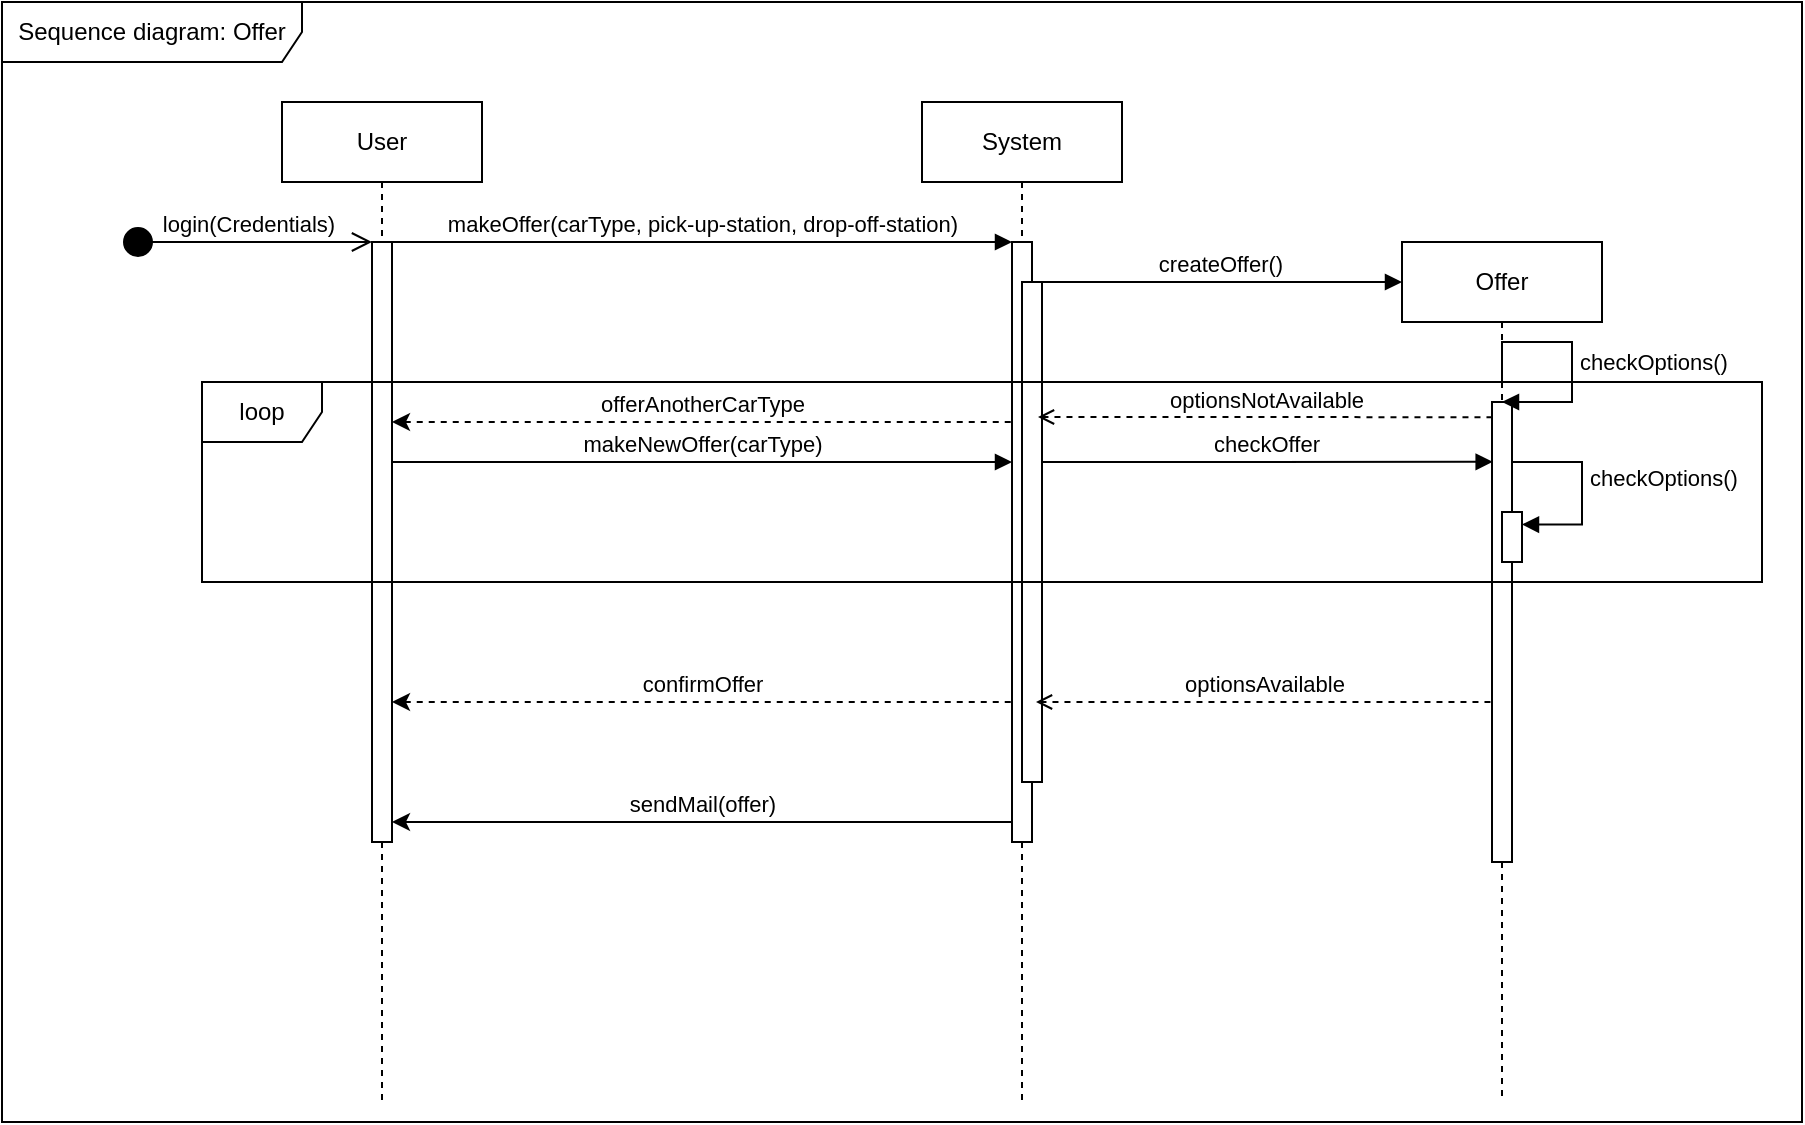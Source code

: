 <mxfile version="26.0.4">
  <diagram name="Seite-1" id="6LRnauXFYU12BWlSwF9J">
    <mxGraphModel dx="1877" dy="638" grid="1" gridSize="10" guides="1" tooltips="1" connect="1" arrows="1" fold="1" page="1" pageScale="1" pageWidth="827" pageHeight="1169" math="0" shadow="0">
      <root>
        <mxCell id="0" />
        <mxCell id="1" parent="0" />
        <mxCell id="-Ty5Zn1_q2FnC41AUKoy-1" value="User" style="shape=umlLifeline;perimeter=lifelinePerimeter;whiteSpace=wrap;html=1;container=1;dropTarget=0;collapsible=0;recursiveResize=0;outlineConnect=0;portConstraint=eastwest;newEdgeStyle={&quot;edgeStyle&quot;:&quot;elbowEdgeStyle&quot;,&quot;elbow&quot;:&quot;vertical&quot;,&quot;curved&quot;:0,&quot;rounded&quot;:0};" parent="1" vertex="1">
          <mxGeometry x="130" y="100" width="100" height="500" as="geometry" />
        </mxCell>
        <mxCell id="YEBZw1DJ5ywi8aQ_yMsV-2" value="" style="html=1;points=[[0,0,0,0,5],[0,1,0,0,-5],[1,0,0,0,5],[1,1,0,0,-5]];perimeter=orthogonalPerimeter;outlineConnect=0;targetShapes=umlLifeline;portConstraint=eastwest;newEdgeStyle={&quot;curved&quot;:0,&quot;rounded&quot;:0};" parent="-Ty5Zn1_q2FnC41AUKoy-1" vertex="1">
          <mxGeometry x="45" y="70" width="10" height="300" as="geometry" />
        </mxCell>
        <mxCell id="-Ty5Zn1_q2FnC41AUKoy-2" value="System" style="shape=umlLifeline;perimeter=lifelinePerimeter;whiteSpace=wrap;html=1;container=1;dropTarget=0;collapsible=0;recursiveResize=0;outlineConnect=0;portConstraint=eastwest;newEdgeStyle={&quot;edgeStyle&quot;:&quot;elbowEdgeStyle&quot;,&quot;elbow&quot;:&quot;vertical&quot;,&quot;curved&quot;:0,&quot;rounded&quot;:0};" parent="1" vertex="1">
          <mxGeometry x="450" y="100" width="100" height="500" as="geometry" />
        </mxCell>
        <mxCell id="YEBZw1DJ5ywi8aQ_yMsV-4" value="" style="html=1;points=[[0,0,0,0,5],[0,1,0,0,-5],[1,0,0,0,5],[1,1,0,0,-5]];perimeter=orthogonalPerimeter;outlineConnect=0;targetShapes=umlLifeline;portConstraint=eastwest;newEdgeStyle={&quot;curved&quot;:0,&quot;rounded&quot;:0};" parent="-Ty5Zn1_q2FnC41AUKoy-2" vertex="1">
          <mxGeometry x="45" y="70" width="10" height="300" as="geometry" />
        </mxCell>
        <mxCell id="YEBZw1DJ5ywi8aQ_yMsV-1" value="login(Credentials)" style="html=1;verticalAlign=bottom;startArrow=circle;startFill=1;endArrow=open;startSize=6;endSize=8;curved=0;rounded=0;" parent="1" target="YEBZw1DJ5ywi8aQ_yMsV-2" edge="1">
          <mxGeometry width="80" relative="1" as="geometry">
            <mxPoint x="50" y="170" as="sourcePoint" />
            <mxPoint x="150" y="170" as="targetPoint" />
          </mxGeometry>
        </mxCell>
        <mxCell id="YEBZw1DJ5ywi8aQ_yMsV-3" value="makeOffer(carType, pick-up-station, drop-off-station)" style="html=1;verticalAlign=bottom;endArrow=block;curved=0;rounded=0;exitX=1;exitY=0;exitDx=0;exitDy=5;exitPerimeter=0;" parent="1" edge="1">
          <mxGeometry width="80" relative="1" as="geometry">
            <mxPoint x="185" y="170" as="sourcePoint" />
            <mxPoint x="495" y="170" as="targetPoint" />
            <mxPoint as="offset" />
          </mxGeometry>
        </mxCell>
        <mxCell id="YEBZw1DJ5ywi8aQ_yMsV-5" value="Offer" style="shape=umlLifeline;perimeter=lifelinePerimeter;whiteSpace=wrap;html=1;container=1;dropTarget=0;collapsible=0;recursiveResize=0;outlineConnect=0;portConstraint=eastwest;newEdgeStyle={&quot;curved&quot;:0,&quot;rounded&quot;:0};" parent="1" vertex="1">
          <mxGeometry x="690" y="170" width="100" height="430" as="geometry" />
        </mxCell>
        <mxCell id="YEBZw1DJ5ywi8aQ_yMsV-7" value="" style="rounded=0;whiteSpace=wrap;html=1;" parent="1" vertex="1">
          <mxGeometry x="500" y="190" width="10" height="250" as="geometry" />
        </mxCell>
        <mxCell id="YEBZw1DJ5ywi8aQ_yMsV-8" value="createOffer()" style="html=1;verticalAlign=bottom;endArrow=block;curved=0;rounded=0;exitX=0.75;exitY=0;exitDx=0;exitDy=0;" parent="1" source="YEBZw1DJ5ywi8aQ_yMsV-7" edge="1">
          <mxGeometry width="80" relative="1" as="geometry">
            <mxPoint x="590" y="190" as="sourcePoint" />
            <mxPoint x="690" y="190" as="targetPoint" />
          </mxGeometry>
        </mxCell>
        <mxCell id="YEBZw1DJ5ywi8aQ_yMsV-10" value="" style="rounded=0;whiteSpace=wrap;html=1;strokeColor=default;" parent="1" vertex="1">
          <mxGeometry x="735" y="250" width="10" height="230" as="geometry" />
        </mxCell>
        <mxCell id="YEBZw1DJ5ywi8aQ_yMsV-12" value="checkOptions()" style="html=1;align=left;spacingLeft=2;endArrow=block;rounded=0;edgeStyle=orthogonalEdgeStyle;curved=0;rounded=0;exitX=0.5;exitY=0.167;exitDx=0;exitDy=0;exitPerimeter=0;entryX=0.5;entryY=0;entryDx=0;entryDy=0;" parent="1" source="YEBZw1DJ5ywi8aQ_yMsV-5" target="YEBZw1DJ5ywi8aQ_yMsV-10" edge="1">
          <mxGeometry x="0.097" relative="1" as="geometry">
            <mxPoint x="745" y="220" as="sourcePoint" />
            <Array as="points">
              <mxPoint x="775" y="220" />
              <mxPoint x="775" y="250" />
            </Array>
            <mxPoint x="750" y="250" as="targetPoint" />
            <mxPoint as="offset" />
          </mxGeometry>
        </mxCell>
        <mxCell id="YEBZw1DJ5ywi8aQ_yMsV-18" value="optionsNotAvailable" style="html=1;verticalAlign=bottom;endArrow=none;curved=0;rounded=0;entryX=0.086;entryY=0.033;entryDx=0;entryDy=0;exitX=0.8;exitY=0.27;exitDx=0;exitDy=0;exitPerimeter=0;entryPerimeter=0;dashed=1;startArrow=open;startFill=0;endFill=0;" parent="1" source="YEBZw1DJ5ywi8aQ_yMsV-7" target="YEBZw1DJ5ywi8aQ_yMsV-10" edge="1">
          <mxGeometry width="80" relative="1" as="geometry">
            <mxPoint x="590" y="270" as="sourcePoint" />
            <mxPoint x="670" y="270" as="targetPoint" />
          </mxGeometry>
        </mxCell>
        <mxCell id="YEBZw1DJ5ywi8aQ_yMsV-19" value="offerAnotherCarType" style="html=1;verticalAlign=bottom;endArrow=none;curved=0;rounded=0;startArrow=classic;startFill=1;endFill=0;dashed=1;" parent="1" edge="1">
          <mxGeometry width="80" relative="1" as="geometry">
            <mxPoint x="185" y="260" as="sourcePoint" />
            <mxPoint x="495" y="260" as="targetPoint" />
          </mxGeometry>
        </mxCell>
        <mxCell id="YEBZw1DJ5ywi8aQ_yMsV-22" value="optionsAvailable" style="html=1;verticalAlign=bottom;endArrow=none;curved=0;rounded=0;entryX=0.086;entryY=0.033;entryDx=0;entryDy=0;exitX=0.8;exitY=0.27;exitDx=0;exitDy=0;exitPerimeter=0;entryPerimeter=0;dashed=1;startArrow=open;startFill=0;endFill=0;" parent="1" edge="1">
          <mxGeometry width="80" relative="1" as="geometry">
            <mxPoint x="507" y="400" as="sourcePoint" />
            <mxPoint x="735" y="400" as="targetPoint" />
          </mxGeometry>
        </mxCell>
        <mxCell id="YEBZw1DJ5ywi8aQ_yMsV-23" value="confirmOffer" style="html=1;verticalAlign=bottom;endArrow=none;curved=0;rounded=0;startArrow=classic;startFill=1;endFill=0;dashed=1;" parent="1" edge="1">
          <mxGeometry width="80" relative="1" as="geometry">
            <mxPoint x="185" y="400" as="sourcePoint" />
            <mxPoint x="495" y="400" as="targetPoint" />
          </mxGeometry>
        </mxCell>
        <mxCell id="YEBZw1DJ5ywi8aQ_yMsV-24" value="makeNewOffer(carType)" style="html=1;verticalAlign=bottom;endArrow=block;curved=0;rounded=0;" parent="1" edge="1">
          <mxGeometry width="80" relative="1" as="geometry">
            <mxPoint x="185" y="280" as="sourcePoint" />
            <mxPoint x="495" y="280" as="targetPoint" />
          </mxGeometry>
        </mxCell>
        <mxCell id="YEBZw1DJ5ywi8aQ_yMsV-25" value="checkOffer" style="html=1;verticalAlign=bottom;endArrow=block;curved=0;rounded=0;entryX=0.033;entryY=0.13;entryDx=0;entryDy=0;entryPerimeter=0;" parent="1" target="YEBZw1DJ5ywi8aQ_yMsV-10" edge="1">
          <mxGeometry width="80" relative="1" as="geometry">
            <mxPoint x="510" y="280" as="sourcePoint" />
            <mxPoint x="730" y="280" as="targetPoint" />
          </mxGeometry>
        </mxCell>
        <mxCell id="YEBZw1DJ5ywi8aQ_yMsV-26" value="checkOptions()" style="html=1;align=left;spacingLeft=2;endArrow=block;rounded=0;edgeStyle=orthogonalEdgeStyle;curved=0;rounded=0;exitX=0.5;exitY=0.167;exitDx=0;exitDy=0;exitPerimeter=0;entryX=1;entryY=0.25;entryDx=0;entryDy=0;" parent="1" target="YEBZw1DJ5ywi8aQ_yMsV-27" edge="1">
          <mxGeometry x="0.097" relative="1" as="geometry">
            <mxPoint x="745" y="302" as="sourcePoint" />
            <Array as="points">
              <mxPoint x="745" y="280" />
              <mxPoint x="780" y="280" />
              <mxPoint x="780" y="311" />
            </Array>
            <mxPoint x="770" y="310" as="targetPoint" />
            <mxPoint as="offset" />
          </mxGeometry>
        </mxCell>
        <mxCell id="YEBZw1DJ5ywi8aQ_yMsV-27" value="" style="rounded=0;whiteSpace=wrap;html=1;" parent="1" vertex="1">
          <mxGeometry x="740" y="305" width="10" height="25" as="geometry" />
        </mxCell>
        <mxCell id="YEBZw1DJ5ywi8aQ_yMsV-28" value="sendMail(offer)" style="html=1;verticalAlign=bottom;endArrow=none;curved=0;rounded=0;endFill=0;startArrow=classic;startFill=1;" parent="1" edge="1">
          <mxGeometry width="80" relative="1" as="geometry">
            <mxPoint x="185" y="460" as="sourcePoint" />
            <mxPoint x="495" y="460" as="targetPoint" />
          </mxGeometry>
        </mxCell>
        <mxCell id="YEBZw1DJ5ywi8aQ_yMsV-29" value="loop" style="shape=umlFrame;whiteSpace=wrap;html=1;pointerEvents=0;" parent="1" vertex="1">
          <mxGeometry x="90" y="240" width="780" height="100" as="geometry" />
        </mxCell>
        <mxCell id="OCCsQWdpJFx4wbaKg9Qe-1" value="Sequence diagram: Offer" style="shape=umlFrame;whiteSpace=wrap;html=1;pointerEvents=0;width=150;height=30;" vertex="1" parent="1">
          <mxGeometry x="-10" y="50" width="900" height="560" as="geometry" />
        </mxCell>
      </root>
    </mxGraphModel>
  </diagram>
</mxfile>
